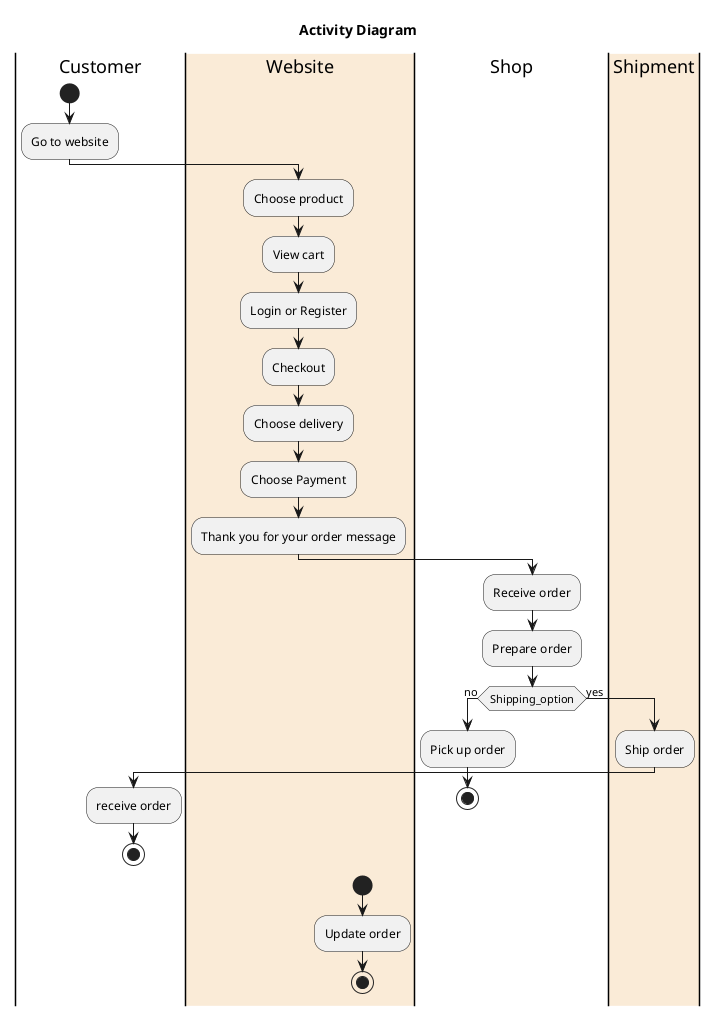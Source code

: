 @startuml
Title Activity Diagram

|Customer|
start
:Go to website;

|#AntiqueWhite|Website|
:Choose product;
:View cart;
:Login or Register;
:Checkout;
:Choose delivery;
:Choose Payment;
:Thank you for your order message;
|Shop|
:Receive order;
:Prepare order;
    if (Shipping_option) equals (no) then
    |Shop|
    :Pick up order;
    stop

    else (yes)
    |#AntiqueWhite|Shipment|
    :Ship order;
    |Customer|
    :receive order;
    stop


|#AntiqueWhite|Website|
start
:Update order;
stop

@enduml